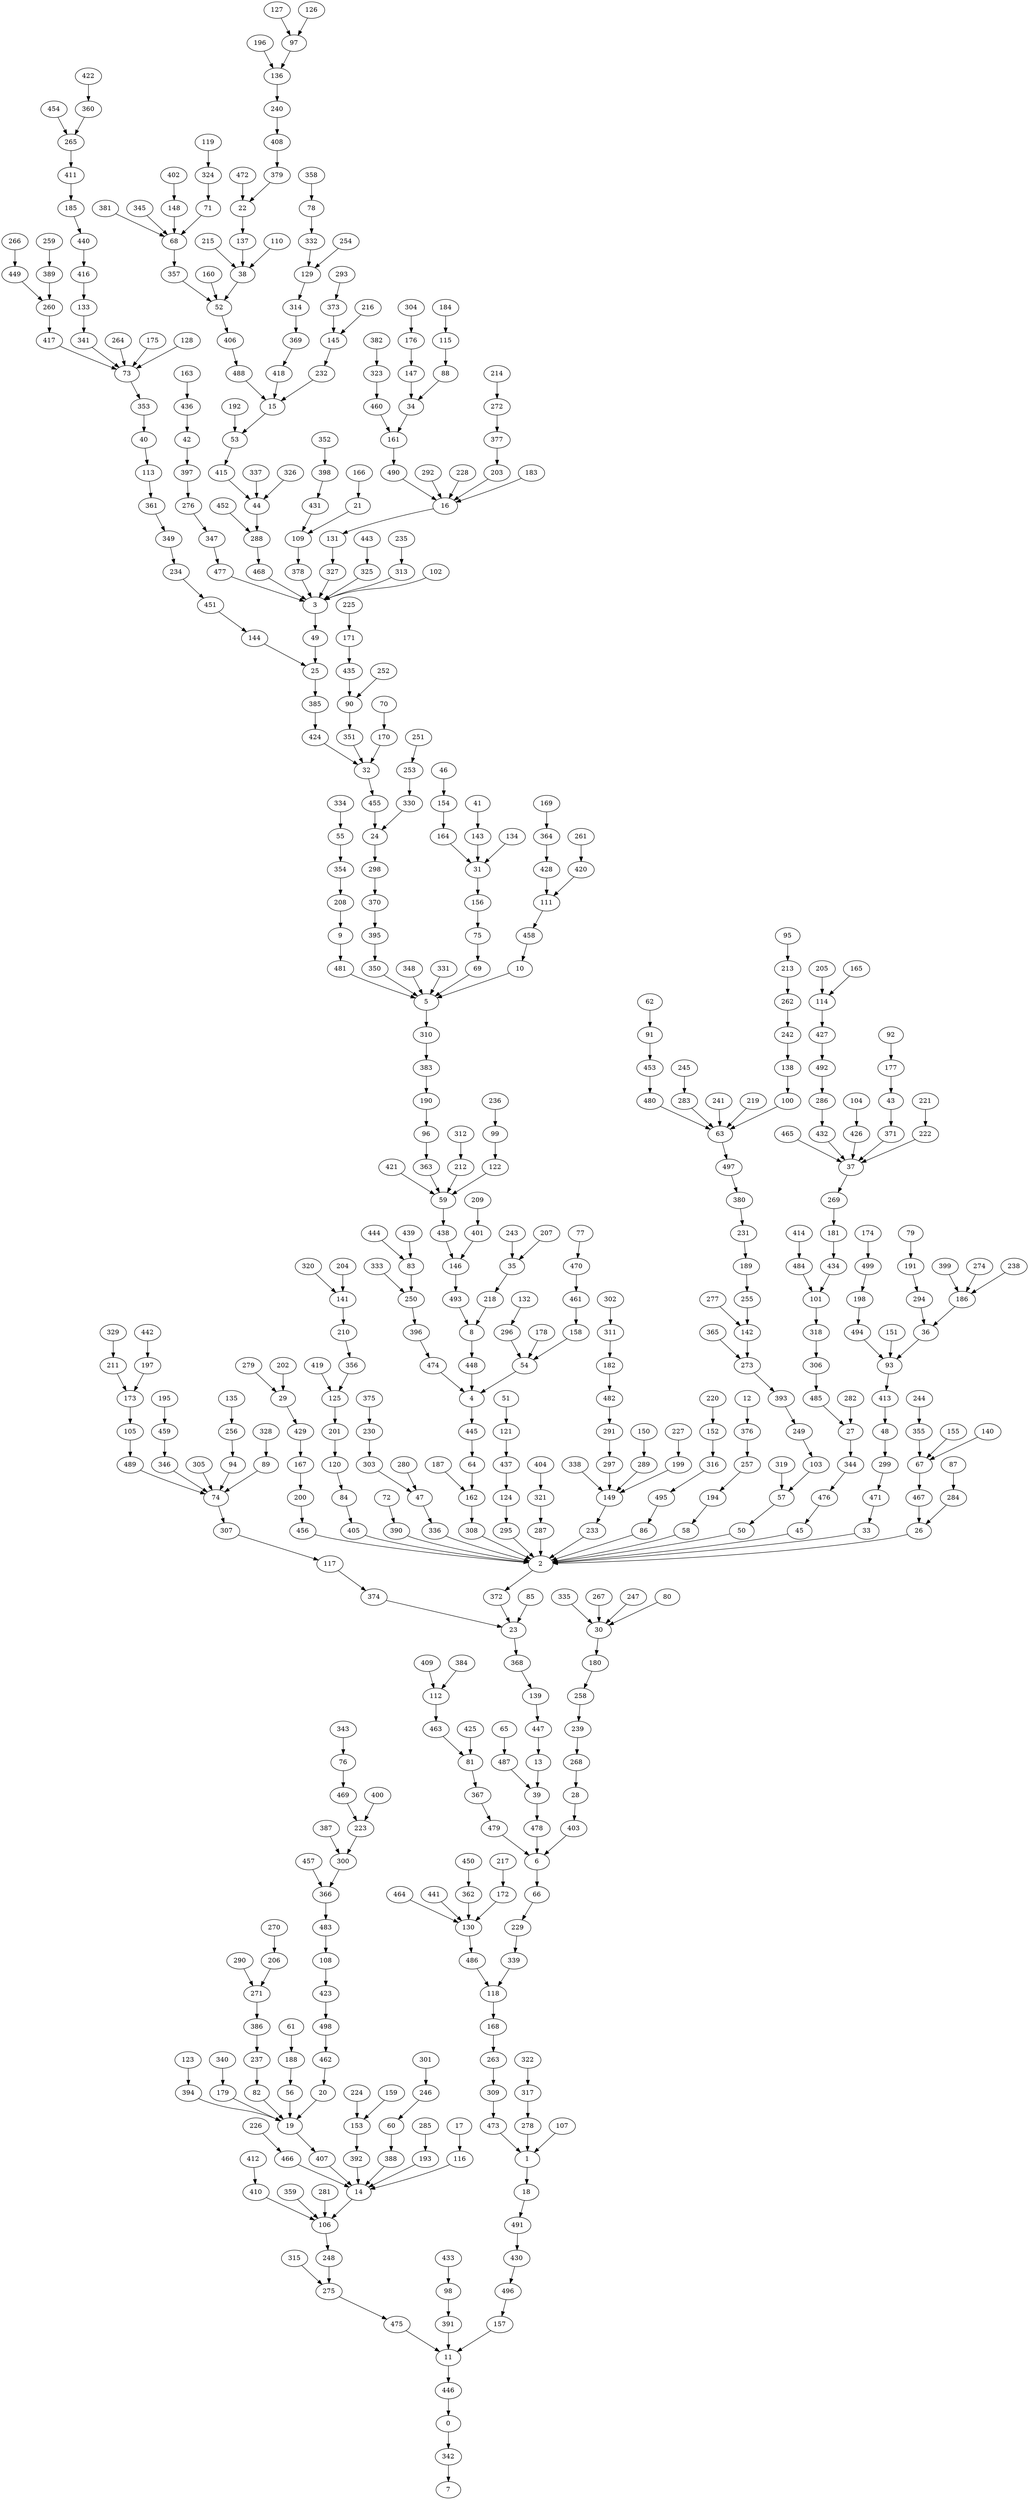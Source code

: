 digraph grafoDorogovtsevMendes_n_500_DFS_I_7 {
7;
342;
0;
446;
11;
475;
275;
315;
248;
106;
410;
412;
359;
281;
14;
466;
226;
407;
19;
394;
123;
179;
340;
82;
237;
386;
271;
290;
206;
270;
56;
188;
61;
20;
462;
498;
423;
108;
483;
366;
457;
300;
387;
223;
469;
76;
343;
400;
392;
153;
224;
159;
388;
60;
246;
301;
193;
285;
116;
17;
391;
98;
433;
157;
496;
430;
491;
18;
1;
473;
309;
263;
168;
118;
486;
130;
464;
441;
362;
450;
172;
217;
339;
229;
66;
6;
479;
367;
81;
463;
112;
409;
384;
425;
478;
39;
487;
65;
13;
447;
139;
368;
23;
374;
117;
307;
74;
489;
105;
173;
211;
329;
197;
442;
346;
459;
195;
305;
94;
256;
135;
89;
328;
372;
2;
456;
200;
167;
429;
29;
279;
202;
405;
84;
120;
201;
125;
419;
356;
210;
141;
320;
204;
390;
72;
336;
47;
303;
230;
375;
280;
308;
162;
187;
64;
445;
4;
474;
396;
250;
333;
83;
444;
439;
448;
8;
493;
146;
438;
59;
421;
363;
96;
190;
383;
310;
5;
481;
9;
208;
354;
55;
334;
350;
395;
370;
298;
24;
455;
32;
424;
385;
25;
144;
451;
234;
349;
361;
113;
40;
353;
73;
417;
260;
449;
266;
389;
259;
341;
133;
416;
440;
185;
411;
265;
454;
360;
422;
264;
175;
128;
49;
3;
477;
347;
276;
397;
42;
436;
163;
468;
288;
452;
44;
415;
53;
192;
15;
488;
406;
52;
357;
68;
381;
345;
148;
402;
71;
324;
119;
160;
38;
215;
137;
22;
472;
379;
408;
240;
136;
196;
97;
127;
126;
110;
418;
369;
314;
129;
332;
78;
358;
254;
232;
145;
373;
293;
216;
337;
326;
378;
109;
431;
398;
352;
21;
166;
327;
131;
16;
490;
161;
460;
323;
382;
34;
147;
176;
304;
88;
115;
184;
292;
228;
203;
377;
272;
214;
183;
325;
443;
313;
235;
102;
351;
90;
435;
171;
225;
252;
170;
70;
330;
253;
251;
348;
331;
69;
75;
156;
31;
164;
154;
46;
143;
41;
134;
10;
458;
111;
428;
364;
169;
420;
261;
212;
312;
122;
99;
236;
401;
209;
218;
35;
243;
207;
54;
296;
132;
178;
158;
461;
470;
77;
295;
124;
437;
121;
51;
287;
321;
404;
233;
149;
338;
297;
291;
482;
182;
311;
302;
289;
150;
199;
227;
86;
495;
316;
152;
220;
58;
194;
257;
376;
12;
50;
57;
319;
103;
249;
393;
273;
365;
142;
277;
255;
189;
231;
380;
497;
63;
480;
453;
91;
62;
283;
245;
241;
219;
100;
138;
242;
262;
213;
95;
45;
476;
344;
27;
485;
306;
318;
101;
484;
414;
434;
181;
269;
37;
465;
432;
286;
492;
427;
114;
205;
165;
426;
104;
371;
43;
177;
92;
222;
221;
282;
33;
471;
299;
48;
413;
93;
494;
198;
499;
174;
151;
36;
294;
191;
79;
186;
399;
274;
238;
26;
467;
67;
355;
244;
155;
140;
284;
87;
85;
403;
28;
268;
239;
258;
180;
30;
335;
267;
247;
80;
278;
317;
322;
107;
2 -> 372;
0 -> 342;
27 -> 344;
37 -> 269;
50 -> 2;
57 -> 50;
62 -> 91;
282 -> 27;
319 -> 57;
342 -> 7;
1 -> 18;
3 -> 49;
11 -> 446;
14 -> 106;
17 -> 116;
26 -> 2;
29 -> 429;
33 -> 2;
36 -> 93;
67 -> 467;
72 -> 390;
79 -> 191;
86 -> 2;
87 -> 284;
98 -> 391;
140 -> 67;
152 -> 316;
153 -> 392;
224 -> 153;
226 -> 466;
244 -> 355;
278 -> 1;
279 -> 29;
317 -> 278;
322 -> 317;
325 -> 3;
433 -> 98;
443 -> 325;
446 -> 0;
18 -> 491;
19 -> 407;
60 -> 388;
82 -> 19;
106 -> 248;
107 -> 1;
157 -> 11;
179 -> 19;
193 -> 14;
206 -> 271;
246 -> 60;
248 -> 275;
275 -> 475;
281 -> 106;
285 -> 193;
301 -> 246;
315 -> 275;
340 -> 179;
359 -> 106;
391 -> 11;
410 -> 106;
412 -> 410;
475 -> 11;
20 -> 19;
56 -> 19;
61 -> 188;
76 -> 469;
116 -> 14;
123 -> 394;
159 -> 153;
388 -> 14;
392 -> 14;
407 -> 14;
466 -> 14;
394 -> 19;
237 -> 82;
270 -> 206;
271 -> 386;
290 -> 271;
386 -> 237;
188 -> 56;
108 -> 423;
343 -> 76;
423 -> 498;
462 -> 20;
498 -> 462;
223 -> 300;
300 -> 366;
366 -> 483;
387 -> 300;
400 -> 223;
457 -> 366;
483 -> 108;
469 -> 223;
430 -> 496;
496 -> 157;
491 -> 430;
6 -> 66;
28 -> 403;
30 -> 180;
47 -> 336;
66 -> 229;
80 -> 30;
81 -> 367;
118 -> 168;
130 -> 486;
168 -> 263;
230 -> 303;
263 -> 309;
309 -> 473;
335 -> 30;
362 -> 130;
375 -> 230;
425 -> 81;
450 -> 362;
464 -> 130;
473 -> 1;
172 -> 130;
217 -> 172;
229 -> 339;
339 -> 118;
441 -> 130;
486 -> 118;
12 -> 376;
13 -> 39;
39 -> 478;
51 -> 121;
65 -> 487;
84 -> 405;
112 -> 463;
120 -> 84;
125 -> 201;
367 -> 479;
403 -> 6;
419 -> 125;
478 -> 6;
479 -> 6;
384 -> 112;
409 -> 112;
463 -> 81;
487 -> 39;
23 -> 368;
74 -> 307;
85 -> 23;
89 -> 74;
105 -> 489;
139 -> 447;
149 -> 233;
182 -> 482;
199 -> 149;
227 -> 199;
287 -> 2;
321 -> 287;
328 -> 89;
338 -> 149;
404 -> 321;
447 -> 13;
368 -> 139;
94 -> 74;
117 -> 374;
135 -> 256;
305 -> 74;
372 -> 23;
374 -> 23;
195 -> 459;
307 -> 117;
173 -> 105;
197 -> 173;
211 -> 173;
329 -> 211;
346 -> 74;
442 -> 197;
489 -> 74;
459 -> 346;
256 -> 94;
4 -> 445;
16 -> 131;
34 -> 161;
42 -> 397;
45 -> 2;
54 -> 4;
58 -> 2;
64 -> 162;
77 -> 470;
121 -> 437;
124 -> 295;
132 -> 296;
150 -> 289;
162 -> 308;
167 -> 200;
178 -> 54;
187 -> 162;
200 -> 456;
203 -> 16;
214 -> 272;
228 -> 16;
233 -> 2;
280 -> 47;
295 -> 2;
308 -> 2;
336 -> 2;
390 -> 2;
405 -> 2;
456 -> 2;
202 -> 29;
429 -> 167;
141 -> 210;
201 -> 120;
204 -> 141;
210 -> 356;
320 -> 141;
356 -> 125;
303 -> 47;
83 -> 250;
439 -> 83;
445 -> 64;
5 -> 310;
8 -> 448;
9 -> 481;
21 -> 109;
35 -> 218;
166 -> 21;
243 -> 35;
250 -> 396;
333 -> 250;
396 -> 474;
444 -> 83;
448 -> 4;
474 -> 4;
10 -> 5;
31 -> 156;
41 -> 143;
46 -> 154;
59 -> 438;
99 -> 122;
111 -> 458;
146 -> 493;
207 -> 35;
209 -> 401;
218 -> 8;
236 -> 99;
261 -> 420;
331 -> 5;
493 -> 8;
212 -> 59;
312 -> 212;
401 -> 146;
421 -> 59;
438 -> 146;
96 -> 363;
122 -> 59;
363 -> 59;
190 -> 96;
310 -> 383;
348 -> 5;
383 -> 190;
15 -> 53;
24 -> 298;
55 -> 354;
69 -> 5;
251 -> 253;
298 -> 370;
334 -> 55;
350 -> 5;
481 -> 5;
208 -> 9;
354 -> 208;
370 -> 395;
395 -> 350;
25 -> 385;
32 -> 455;
40 -> 113;
70 -> 170;
73 -> 353;
90 -> 351;
102 -> 3;
133 -> 341;
171 -> 435;
185 -> 440;
235 -> 313;
253 -> 330;
259 -> 389;
265 -> 411;
330 -> 24;
360 -> 265;
422 -> 360;
454 -> 265;
455 -> 24;
170 -> 32;
252 -> 90;
351 -> 32;
385 -> 424;
424 -> 32;
49 -> 25;
113 -> 361;
144 -> 25;
234 -> 451;
451 -> 144;
349 -> 234;
361 -> 349;
128 -> 73;
175 -> 73;
264 -> 73;
353 -> 40;
260 -> 417;
266 -> 449;
341 -> 73;
417 -> 73;
389 -> 260;
449 -> 260;
416 -> 133;
440 -> 416;
411 -> 185;
22 -> 137;
44 -> 288;
78 -> 332;
109 -> 378;
131 -> 327;
145 -> 232;
163 -> 436;
183 -> 16;
216 -> 145;
276 -> 347;
288 -> 468;
292 -> 16;
293 -> 373;
313 -> 3;
326 -> 44;
327 -> 3;
337 -> 44;
347 -> 477;
352 -> 398;
378 -> 3;
452 -> 288;
468 -> 3;
477 -> 3;
397 -> 276;
436 -> 42;
53 -> 415;
192 -> 53;
415 -> 44;
38 -> 52;
52 -> 406;
68 -> 357;
71 -> 68;
110 -> 38;
119 -> 324;
129 -> 314;
148 -> 68;
160 -> 52;
215 -> 38;
232 -> 15;
254 -> 129;
314 -> 369;
345 -> 68;
358 -> 78;
369 -> 418;
381 -> 68;
402 -> 148;
406 -> 488;
418 -> 15;
472 -> 22;
488 -> 15;
357 -> 52;
324 -> 71;
97 -> 136;
137 -> 38;
126 -> 97;
127 -> 97;
136 -> 240;
196 -> 136;
240 -> 408;
379 -> 22;
408 -> 379;
332 -> 129;
373 -> 145;
398 -> 431;
431 -> 109;
88 -> 34;
115 -> 88;
147 -> 34;
161 -> 490;
176 -> 147;
184 -> 115;
304 -> 176;
323 -> 460;
490 -> 16;
382 -> 323;
460 -> 161;
272 -> 377;
377 -> 203;
225 -> 171;
435 -> 90;
75 -> 69;
134 -> 31;
156 -> 75;
143 -> 31;
154 -> 164;
164 -> 31;
169 -> 364;
458 -> 10;
364 -> 428;
420 -> 111;
428 -> 111;
158 -> 54;
296 -> 54;
461 -> 158;
470 -> 461;
437 -> 124;
289 -> 149;
291 -> 297;
297 -> 149;
302 -> 311;
482 -> 291;
311 -> 182;
220 -> 152;
316 -> 495;
495 -> 86;
194 -> 58;
257 -> 194;
376 -> 257;
63 -> 497;
95 -> 213;
103 -> 57;
142 -> 273;
249 -> 103;
273 -> 393;
277 -> 142;
365 -> 273;
393 -> 249;
189 -> 255;
219 -> 63;
241 -> 63;
245 -> 283;
255 -> 142;
231 -> 189;
380 -> 231;
497 -> 380;
91 -> 453;
100 -> 63;
283 -> 63;
453 -> 480;
480 -> 63;
138 -> 100;
213 -> 262;
242 -> 138;
262 -> 242;
344 -> 476;
476 -> 45;
43 -> 371;
92 -> 177;
101 -> 318;
104 -> 426;
114 -> 427;
205 -> 114;
306 -> 485;
414 -> 484;
465 -> 37;
485 -> 27;
318 -> 306;
181 -> 434;
434 -> 101;
484 -> 101;
221 -> 222;
269 -> 181;
165 -> 114;
222 -> 37;
286 -> 432;
371 -> 37;
426 -> 37;
432 -> 37;
427 -> 492;
492 -> 286;
177 -> 43;
48 -> 299;
299 -> 471;
471 -> 33;
93 -> 413;
151 -> 93;
174 -> 499;
186 -> 36;
238 -> 186;
274 -> 186;
399 -> 186;
413 -> 48;
198 -> 494;
494 -> 93;
499 -> 198;
191 -> 294;
294 -> 36;
155 -> 67;
284 -> 26;
467 -> 26;
355 -> 67;
180 -> 258;
239 -> 268;
247 -> 30;
267 -> 30;
268 -> 28;
258 -> 239;
}